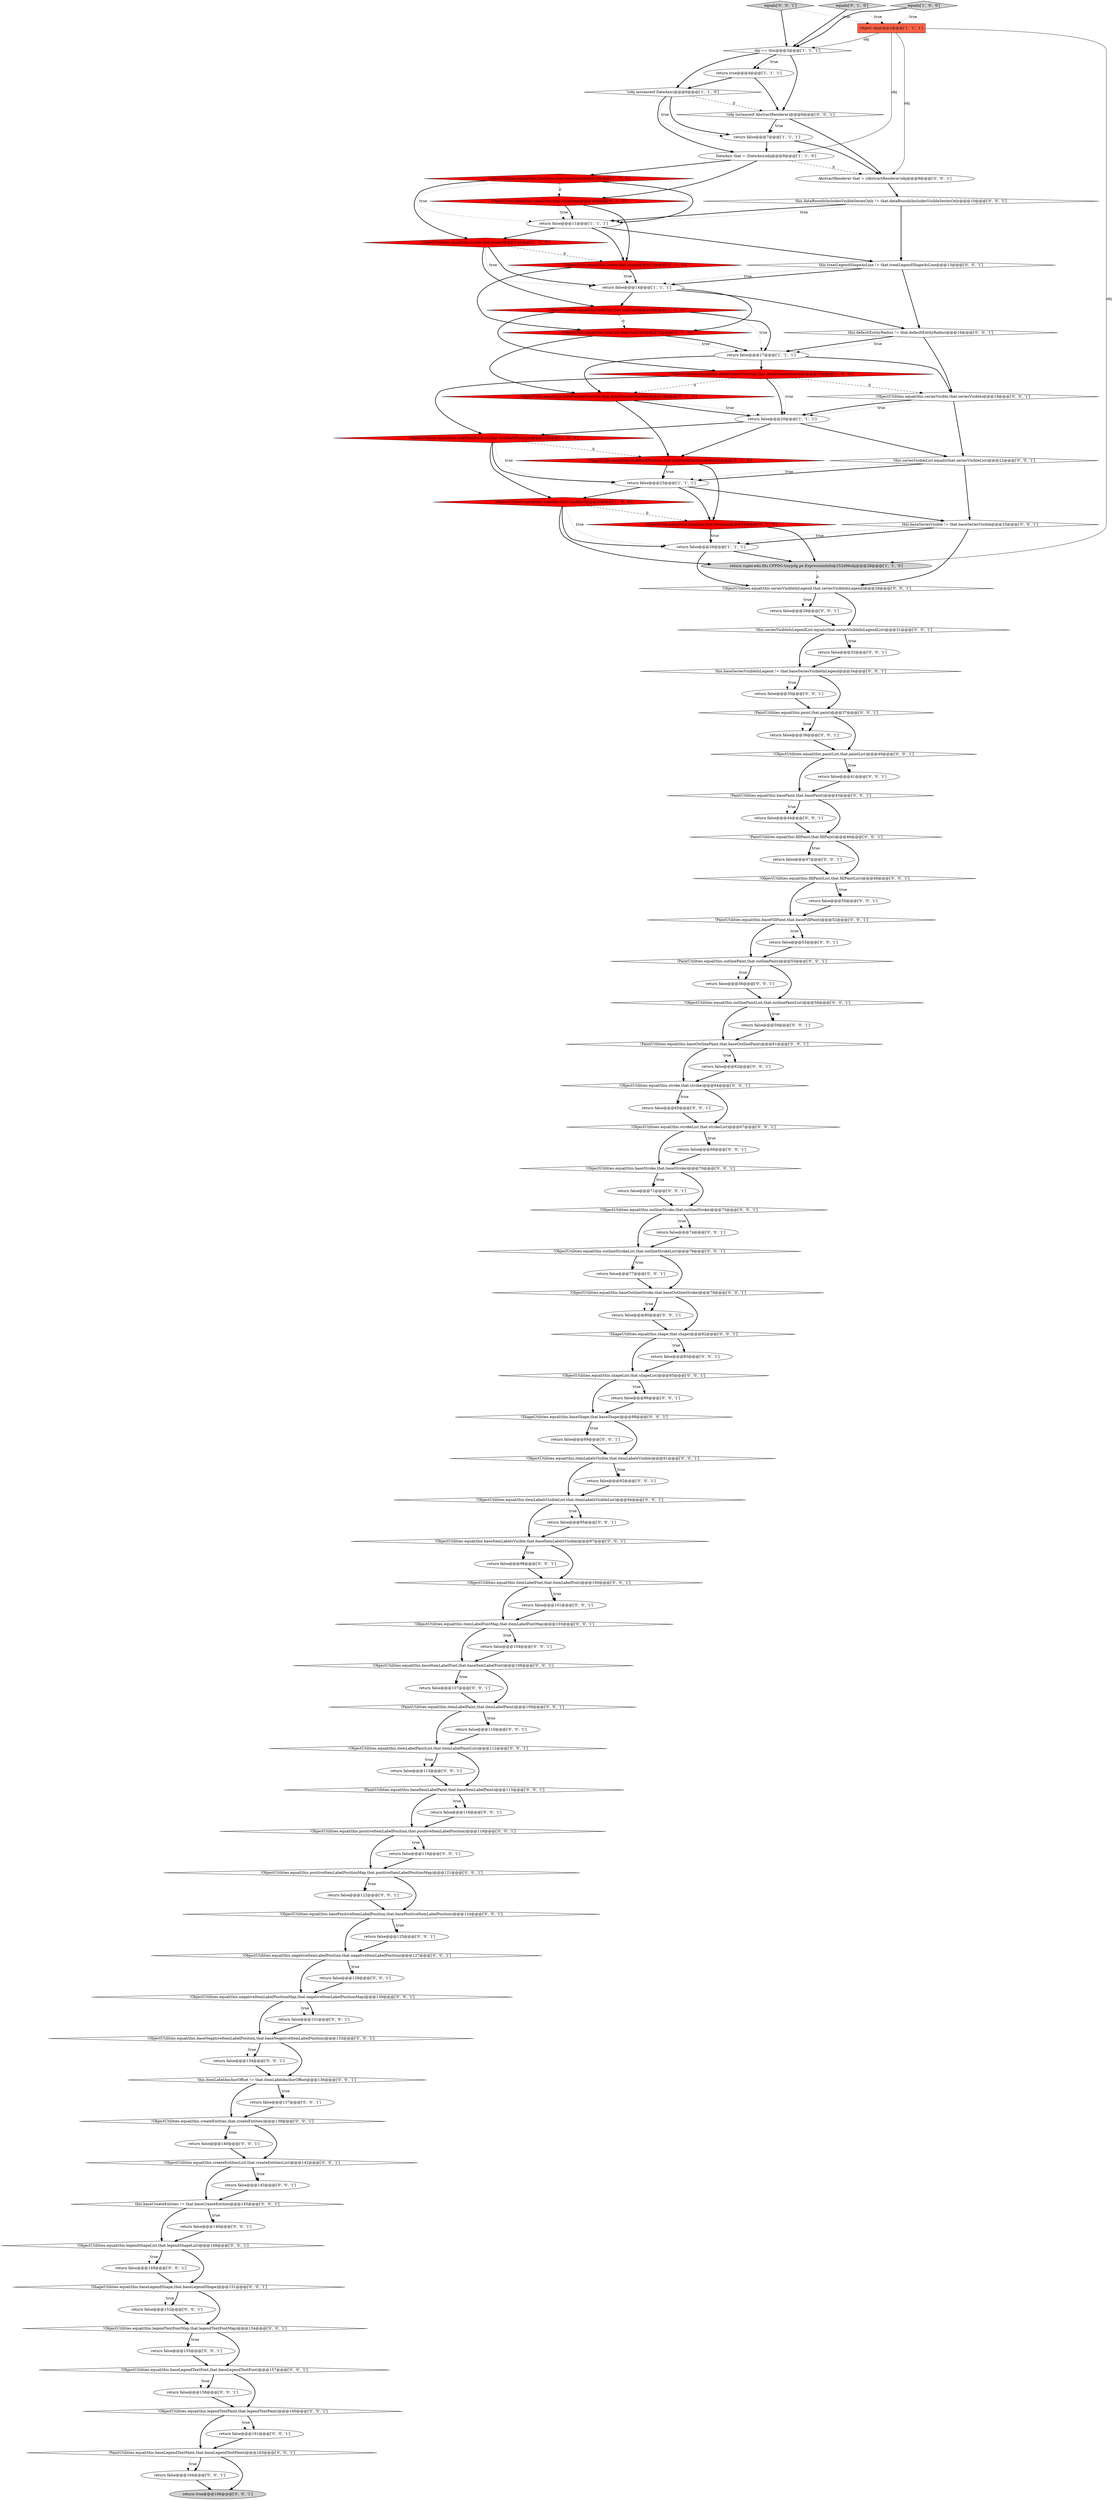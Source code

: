 digraph {
53 [style = filled, label = "return false@@@77@@@['0', '0', '1']", fillcolor = white, shape = ellipse image = "AAA0AAABBB3BBB"];
74 [style = filled, label = "!ObjectUtilities.equal(this.outlineStrokeList,that.outlineStrokeList)@@@76@@@['0', '0', '1']", fillcolor = white, shape = diamond image = "AAA0AAABBB3BBB"];
66 [style = filled, label = "return false@@@71@@@['0', '0', '1']", fillcolor = white, shape = ellipse image = "AAA0AAABBB3BBB"];
8 [style = filled, label = "!ObjectUtilities.equal(this.locale,that.locale)@@@13@@@['1', '0', '0']", fillcolor = red, shape = diamond image = "AAA1AAABBB1BBB"];
118 [style = filled, label = "return false@@@65@@@['0', '0', '1']", fillcolor = white, shape = ellipse image = "AAA0AAABBB3BBB"];
121 [style = filled, label = "!PaintUtilities.equal(this.baseItemLabelPaint,that.baseItemLabelPaint)@@@115@@@['0', '0', '1']", fillcolor = white, shape = diamond image = "AAA0AAABBB3BBB"];
116 [style = filled, label = "!ObjectUtilities.equal(this.itemLabelFont,that.itemLabelFont)@@@100@@@['0', '0', '1']", fillcolor = white, shape = diamond image = "AAA0AAABBB3BBB"];
19 [style = filled, label = "!(obj instanceof DateAxis)@@@6@@@['1', '1', '0']", fillcolor = white, shape = diamond image = "AAA0AAABBB1BBB"];
108 [style = filled, label = "return false@@@47@@@['0', '0', '1']", fillcolor = white, shape = ellipse image = "AAA0AAABBB3BBB"];
6 [style = filled, label = "return false@@@11@@@['1', '1', '1']", fillcolor = white, shape = ellipse image = "AAA0AAABBB1BBB"];
44 [style = filled, label = "!ObjectUtilities.equal(this.negativeItemLabelPosition,that.negativeItemLabelPosition)@@@127@@@['0', '0', '1']", fillcolor = white, shape = diamond image = "AAA0AAABBB3BBB"];
95 [style = filled, label = "!ObjectUtilities.equal(this.strokeList,that.strokeList)@@@67@@@['0', '0', '1']", fillcolor = white, shape = diamond image = "AAA0AAABBB3BBB"];
65 [style = filled, label = "!PaintUtilities.equal(this.baseFillPaint,that.baseFillPaint)@@@52@@@['0', '0', '1']", fillcolor = white, shape = diamond image = "AAA0AAABBB3BBB"];
25 [style = filled, label = "!ObjectUtils.equal(this.timeline,that.timeline)@@@25@@@['0', '1', '0']", fillcolor = red, shape = diamond image = "AAA1AAABBB2BBB"];
71 [style = filled, label = "!ObjectUtilities.equal(this.shapeList,that.shapeList)@@@85@@@['0', '0', '1']", fillcolor = white, shape = diamond image = "AAA0AAABBB3BBB"];
37 [style = filled, label = "!ObjectUtilities.equal(this.itemLabelsVisibleList,that.itemLabelsVisibleList)@@@94@@@['0', '0', '1']", fillcolor = white, shape = diamond image = "AAA0AAABBB3BBB"];
112 [style = filled, label = "return false@@@140@@@['0', '0', '1']", fillcolor = white, shape = ellipse image = "AAA0AAABBB3BBB"];
68 [style = filled, label = "this.baseCreateEntities != that.baseCreateEntities@@@145@@@['0', '0', '1']", fillcolor = white, shape = diamond image = "AAA0AAABBB3BBB"];
60 [style = filled, label = "this.itemLabelAnchorOffset != that.itemLabelAnchorOffset@@@136@@@['0', '0', '1']", fillcolor = white, shape = diamond image = "AAA0AAABBB3BBB"];
101 [style = filled, label = "return false@@@122@@@['0', '0', '1']", fillcolor = white, shape = ellipse image = "AAA0AAABBB3BBB"];
76 [style = filled, label = "return false@@@155@@@['0', '0', '1']", fillcolor = white, shape = ellipse image = "AAA0AAABBB3BBB"];
30 [style = filled, label = "!ObjectUtilities.equal(this.legendTextPaint,that.legendTextPaint)@@@160@@@['0', '0', '1']", fillcolor = white, shape = diamond image = "AAA0AAABBB3BBB"];
24 [style = filled, label = "!ObjectUtils.equal(this.dateFormatOverride,that.dateFormatOverride)@@@19@@@['0', '1', '0']", fillcolor = red, shape = diamond image = "AAA1AAABBB2BBB"];
13 [style = filled, label = "return false@@@26@@@['1', '1', '1']", fillcolor = white, shape = ellipse image = "AAA0AAABBB1BBB"];
48 [style = filled, label = "!PaintUtilities.equal(this.itemLabelPaint,that.itemLabelPaint)@@@109@@@['0', '0', '1']", fillcolor = white, shape = diamond image = "AAA0AAABBB3BBB"];
17 [style = filled, label = "!ObjectUtilities.equal(this.tickUnit,that.tickUnit)@@@16@@@['1', '0', '0']", fillcolor = red, shape = diamond image = "AAA1AAABBB1BBB"];
34 [style = filled, label = "return false@@@152@@@['0', '0', '1']", fillcolor = white, shape = ellipse image = "AAA0AAABBB3BBB"];
11 [style = filled, label = "!ObjectUtilities.equal(this.timeline,that.timeline)@@@25@@@['1', '0', '0']", fillcolor = red, shape = diamond image = "AAA1AAABBB1BBB"];
26 [style = filled, label = "!ObjectUtils.equal(this.timeZone,that.timeZone)@@@10@@@['0', '1', '0']", fillcolor = red, shape = diamond image = "AAA1AAABBB2BBB"];
86 [style = filled, label = "!ObjectUtilities.equal(this.outlinePaintList,that.outlinePaintList)@@@58@@@['0', '0', '1']", fillcolor = white, shape = diamond image = "AAA0AAABBB3BBB"];
18 [style = filled, label = "return false@@@17@@@['1', '1', '1']", fillcolor = white, shape = ellipse image = "AAA0AAABBB1BBB"];
49 [style = filled, label = "return false@@@134@@@['0', '0', '1']", fillcolor = white, shape = ellipse image = "AAA0AAABBB3BBB"];
88 [style = filled, label = "return false@@@56@@@['0', '0', '1']", fillcolor = white, shape = ellipse image = "AAA0AAABBB3BBB"];
55 [style = filled, label = "return false@@@164@@@['0', '0', '1']", fillcolor = white, shape = ellipse image = "AAA0AAABBB3BBB"];
124 [style = filled, label = "this.dataBoundsIncludesVisibleSeriesOnly != that.dataBoundsIncludesVisibleSeriesOnly@@@10@@@['0', '0', '1']", fillcolor = white, shape = diamond image = "AAA0AAABBB3BBB"];
94 [style = filled, label = "return false@@@146@@@['0', '0', '1']", fillcolor = white, shape = ellipse image = "AAA0AAABBB3BBB"];
73 [style = filled, label = "return false@@@95@@@['0', '0', '1']", fillcolor = white, shape = ellipse image = "AAA0AAABBB3BBB"];
84 [style = filled, label = "!ShapeUtilities.equal(this.baseLegendShape,that.baseLegendShape)@@@151@@@['0', '0', '1']", fillcolor = white, shape = diamond image = "AAA0AAABBB3BBB"];
10 [style = filled, label = "!ObjectUtilities.equal(this.tickMarkPosition,that.tickMarkPosition)@@@22@@@['1', '0', '0']", fillcolor = red, shape = diamond image = "AAA1AAABBB1BBB"];
12 [style = filled, label = "Object obj@@@2@@@['1', '1', '1']", fillcolor = tomato, shape = box image = "AAA0AAABBB1BBB"];
38 [style = filled, label = "return false@@@59@@@['0', '0', '1']", fillcolor = white, shape = ellipse image = "AAA0AAABBB3BBB"];
2 [style = filled, label = "return false@@@7@@@['1', '1', '1']", fillcolor = white, shape = ellipse image = "AAA0AAABBB1BBB"];
51 [style = filled, label = "return false@@@98@@@['0', '0', '1']", fillcolor = white, shape = ellipse image = "AAA0AAABBB3BBB"];
4 [style = filled, label = "return false@@@14@@@['1', '1', '1']", fillcolor = white, shape = ellipse image = "AAA0AAABBB1BBB"];
58 [style = filled, label = "!ObjectUtilities.equal(this.itemLabelFontMap,that.itemLabelFontMap)@@@103@@@['0', '0', '1']", fillcolor = white, shape = diamond image = "AAA0AAABBB3BBB"];
125 [style = filled, label = "!ObjectUtilities.equal(this.baseNegativeItemLabelPosition,that.baseNegativeItemLabelPosition)@@@133@@@['0', '0', '1']", fillcolor = white, shape = diamond image = "AAA0AAABBB3BBB"];
7 [style = filled, label = "DateAxis that = (DateAxis)obj@@@9@@@['1', '1', '0']", fillcolor = white, shape = ellipse image = "AAA0AAABBB1BBB"];
31 [style = filled, label = "return true@@@166@@@['0', '0', '1']", fillcolor = lightgray, shape = ellipse image = "AAA0AAABBB3BBB"];
22 [style = filled, label = "!ObjectUtils.equal(this.locale,that.locale)@@@13@@@['0', '1', '0']", fillcolor = red, shape = diamond image = "AAA1AAABBB2BBB"];
96 [style = filled, label = "return false@@@104@@@['0', '0', '1']", fillcolor = white, shape = ellipse image = "AAA0AAABBB3BBB"];
69 [style = filled, label = "return false@@@38@@@['0', '0', '1']", fillcolor = white, shape = ellipse image = "AAA0AAABBB3BBB"];
42 [style = filled, label = "return false@@@110@@@['0', '0', '1']", fillcolor = white, shape = ellipse image = "AAA0AAABBB3BBB"];
113 [style = filled, label = "AbstractRenderer that = (AbstractRenderer)obj@@@9@@@['0', '0', '1']", fillcolor = white, shape = ellipse image = "AAA0AAABBB3BBB"];
52 [style = filled, label = "this.baseSeriesVisible != that.baseSeriesVisible@@@25@@@['0', '0', '1']", fillcolor = white, shape = diamond image = "AAA0AAABBB3BBB"];
29 [style = filled, label = "return false@@@113@@@['0', '0', '1']", fillcolor = white, shape = ellipse image = "AAA0AAABBB3BBB"];
80 [style = filled, label = "!ShapeUtilities.equal(this.shape,that.shape)@@@82@@@['0', '0', '1']", fillcolor = white, shape = diamond image = "AAA0AAABBB3BBB"];
99 [style = filled, label = "!PaintUtilities.equal(this.baseLegendTextPaint,that.baseLegendTextPaint)@@@163@@@['0', '0', '1']", fillcolor = white, shape = diamond image = "AAA0AAABBB3BBB"];
54 [style = filled, label = "!PaintUtilities.equal(this.fillPaint,that.fillPaint)@@@46@@@['0', '0', '1']", fillcolor = white, shape = diamond image = "AAA0AAABBB3BBB"];
36 [style = filled, label = "!ObjectUtilities.equal(this.legendTextFontMap,that.legendTextFontMap)@@@154@@@['0', '0', '1']", fillcolor = white, shape = diamond image = "AAA0AAABBB3BBB"];
14 [style = filled, label = "return false@@@20@@@['1', '1', '1']", fillcolor = white, shape = ellipse image = "AAA0AAABBB1BBB"];
91 [style = filled, label = "!(obj instanceof AbstractRenderer)@@@6@@@['0', '0', '1']", fillcolor = white, shape = diamond image = "AAA0AAABBB3BBB"];
105 [style = filled, label = "!ObjectUtilities.equal(this.itemLabelsVisible,that.itemLabelsVisible)@@@91@@@['0', '0', '1']", fillcolor = white, shape = diamond image = "AAA0AAABBB3BBB"];
77 [style = filled, label = "!this.seriesVisibleInLegendList.equals(that.seriesVisibleInLegendList)@@@31@@@['0', '0', '1']", fillcolor = white, shape = diamond image = "AAA0AAABBB3BBB"];
5 [style = filled, label = "equals['1', '0', '0']", fillcolor = lightgray, shape = diamond image = "AAA0AAABBB1BBB"];
50 [style = filled, label = "return false@@@149@@@['0', '0', '1']", fillcolor = white, shape = ellipse image = "AAA0AAABBB3BBB"];
126 [style = filled, label = "return false@@@137@@@['0', '0', '1']", fillcolor = white, shape = ellipse image = "AAA0AAABBB3BBB"];
72 [style = filled, label = "return false@@@44@@@['0', '0', '1']", fillcolor = white, shape = ellipse image = "AAA0AAABBB3BBB"];
97 [style = filled, label = "!PaintUtilities.equal(this.paint,that.paint)@@@37@@@['0', '0', '1']", fillcolor = white, shape = diamond image = "AAA0AAABBB3BBB"];
98 [style = filled, label = "!ObjectUtilities.equal(this.createEntitiesList,that.createEntitiesList)@@@142@@@['0', '0', '1']", fillcolor = white, shape = diamond image = "AAA0AAABBB3BBB"];
61 [style = filled, label = "return false@@@89@@@['0', '0', '1']", fillcolor = white, shape = ellipse image = "AAA0AAABBB3BBB"];
21 [style = filled, label = "equals['0', '1', '0']", fillcolor = lightgray, shape = diamond image = "AAA0AAABBB2BBB"];
20 [style = filled, label = "!ObjectUtils.equal(this.tickUnit,that.tickUnit)@@@16@@@['0', '1', '0']", fillcolor = red, shape = diamond image = "AAA1AAABBB2BBB"];
78 [style = filled, label = "return false@@@35@@@['0', '0', '1']", fillcolor = white, shape = ellipse image = "AAA0AAABBB3BBB"];
122 [style = filled, label = "!ObjectUtilities.equal(this.itemLabelPaintList,that.itemLabelPaintList)@@@112@@@['0', '0', '1']", fillcolor = white, shape = diamond image = "AAA0AAABBB3BBB"];
87 [style = filled, label = "!ObjectUtilities.equal(this.paintList,that.paintList)@@@40@@@['0', '0', '1']", fillcolor = white, shape = diamond image = "AAA0AAABBB3BBB"];
28 [style = filled, label = "return false@@@158@@@['0', '0', '1']", fillcolor = white, shape = ellipse image = "AAA0AAABBB3BBB"];
93 [style = filled, label = "!ObjectUtilities.equal(this.negativeItemLabelPositionMap,that.negativeItemLabelPositionMap)@@@130@@@['0', '0', '1']", fillcolor = white, shape = diamond image = "AAA0AAABBB3BBB"];
123 [style = filled, label = "!ObjectUtilities.equal(this.baseLegendTextFont,that.baseLegendTextFont)@@@157@@@['0', '0', '1']", fillcolor = white, shape = diamond image = "AAA0AAABBB3BBB"];
0 [style = filled, label = "!ObjectUtilities.equal(this.timeZone,that.timeZone)@@@10@@@['1', '0', '0']", fillcolor = red, shape = diamond image = "AAA1AAABBB1BBB"];
57 [style = filled, label = "return false@@@41@@@['0', '0', '1']", fillcolor = white, shape = ellipse image = "AAA0AAABBB3BBB"];
15 [style = filled, label = "obj == this@@@3@@@['1', '1', '1']", fillcolor = white, shape = diamond image = "AAA0AAABBB1BBB"];
81 [style = filled, label = "return false@@@68@@@['0', '0', '1']", fillcolor = white, shape = ellipse image = "AAA0AAABBB3BBB"];
115 [style = filled, label = "!PaintUtilities.equal(this.outlinePaint,that.outlinePaint)@@@55@@@['0', '0', '1']", fillcolor = white, shape = diamond image = "AAA0AAABBB3BBB"];
70 [style = filled, label = "!ObjectUtilities.equal(this.positiveItemLabelPosition,that.positiveItemLabelPosition)@@@118@@@['0', '0', '1']", fillcolor = white, shape = diamond image = "AAA0AAABBB3BBB"];
62 [style = filled, label = "return false@@@128@@@['0', '0', '1']", fillcolor = white, shape = ellipse image = "AAA0AAABBB3BBB"];
89 [style = filled, label = "!PaintUtilities.equal(this.baseOutlinePaint,that.baseOutlinePaint)@@@61@@@['0', '0', '1']", fillcolor = white, shape = diamond image = "AAA0AAABBB3BBB"];
9 [style = filled, label = "!ObjectUtilities.equal(this.dateFormatOverride,that.dateFormatOverride)@@@19@@@['1', '0', '0']", fillcolor = red, shape = diamond image = "AAA1AAABBB1BBB"];
117 [style = filled, label = "this.treatLegendShapeAsLine != that.treatLegendShapeAsLine@@@13@@@['0', '0', '1']", fillcolor = white, shape = diamond image = "AAA0AAABBB3BBB"];
79 [style = filled, label = "!ObjectUtilities.equal(this.outlineStroke,that.outlineStroke)@@@73@@@['0', '0', '1']", fillcolor = white, shape = diamond image = "AAA0AAABBB3BBB"];
35 [style = filled, label = "return false@@@32@@@['0', '0', '1']", fillcolor = white, shape = ellipse image = "AAA0AAABBB3BBB"];
64 [style = filled, label = "return false@@@107@@@['0', '0', '1']", fillcolor = white, shape = ellipse image = "AAA0AAABBB3BBB"];
90 [style = filled, label = "!ObjectUtilities.equal(this.basePositiveItemLabelPosition,that.basePositiveItemLabelPosition)@@@124@@@['0', '0', '1']", fillcolor = white, shape = diamond image = "AAA0AAABBB3BBB"];
45 [style = filled, label = "return false@@@86@@@['0', '0', '1']", fillcolor = white, shape = ellipse image = "AAA0AAABBB3BBB"];
85 [style = filled, label = "return false@@@80@@@['0', '0', '1']", fillcolor = white, shape = ellipse image = "AAA0AAABBB3BBB"];
111 [style = filled, label = "!ObjectUtilities.equal(this.baseItemLabelsVisible,that.baseItemLabelsVisible)@@@97@@@['0', '0', '1']", fillcolor = white, shape = diamond image = "AAA0AAABBB3BBB"];
40 [style = filled, label = "!ObjectUtilities.equal(this.stroke,that.stroke)@@@64@@@['0', '0', '1']", fillcolor = white, shape = diamond image = "AAA0AAABBB3BBB"];
39 [style = filled, label = "!ObjectUtilities.equal(this.legendShapeList,that.legendShapeList)@@@148@@@['0', '0', '1']", fillcolor = white, shape = diamond image = "AAA0AAABBB3BBB"];
106 [style = filled, label = "!ObjectUtilities.equal(this.baseStroke,that.baseStroke)@@@70@@@['0', '0', '1']", fillcolor = white, shape = diamond image = "AAA0AAABBB3BBB"];
109 [style = filled, label = "return false@@@29@@@['0', '0', '1']", fillcolor = white, shape = ellipse image = "AAA0AAABBB3BBB"];
56 [style = filled, label = "return false@@@92@@@['0', '0', '1']", fillcolor = white, shape = ellipse image = "AAA0AAABBB3BBB"];
128 [style = filled, label = "return false@@@161@@@['0', '0', '1']", fillcolor = white, shape = ellipse image = "AAA0AAABBB3BBB"];
127 [style = filled, label = "!ObjectUtilities.equal(this.baseOutlineStroke,that.baseOutlineStroke)@@@79@@@['0', '0', '1']", fillcolor = white, shape = diamond image = "AAA0AAABBB3BBB"];
1 [style = filled, label = "return false@@@23@@@['1', '1', '1']", fillcolor = white, shape = ellipse image = "AAA0AAABBB1BBB"];
83 [style = filled, label = "return false@@@116@@@['0', '0', '1']", fillcolor = white, shape = ellipse image = "AAA0AAABBB3BBB"];
16 [style = filled, label = "return true@@@4@@@['1', '1', '1']", fillcolor = white, shape = ellipse image = "AAA0AAABBB1BBB"];
100 [style = filled, label = "!ObjectUtilities.equal(this.positiveItemLabelPositionMap,that.positiveItemLabelPositionMap)@@@121@@@['0', '0', '1']", fillcolor = white, shape = diamond image = "AAA0AAABBB3BBB"];
120 [style = filled, label = "return false@@@53@@@['0', '0', '1']", fillcolor = white, shape = ellipse image = "AAA0AAABBB3BBB"];
46 [style = filled, label = "!ObjectUtilities.equal(this.fillPaintList,that.fillPaintList)@@@49@@@['0', '0', '1']", fillcolor = white, shape = diamond image = "AAA0AAABBB3BBB"];
104 [style = filled, label = "!ShapeUtilities.equal(this.baseShape,that.baseShape)@@@88@@@['0', '0', '1']", fillcolor = white, shape = diamond image = "AAA0AAABBB3BBB"];
3 [style = filled, label = "return super.edu.fdu.CPPDG.tinypdg.pe.ExpressionInfo@252d96obj@@@28@@@['1', '1', '0']", fillcolor = lightgray, shape = ellipse image = "AAA0AAABBB1BBB"];
41 [style = filled, label = "return false@@@125@@@['0', '0', '1']", fillcolor = white, shape = ellipse image = "AAA0AAABBB3BBB"];
59 [style = filled, label = "!this.seriesVisibleList.equals(that.seriesVisibleList)@@@22@@@['0', '0', '1']", fillcolor = white, shape = diamond image = "AAA0AAABBB3BBB"];
107 [style = filled, label = "return false@@@50@@@['0', '0', '1']", fillcolor = white, shape = ellipse image = "AAA0AAABBB3BBB"];
67 [style = filled, label = "!ObjectUtilities.equal(this.seriesVisibleInLegend,that.seriesVisibleInLegend)@@@28@@@['0', '0', '1']", fillcolor = white, shape = diamond image = "AAA0AAABBB3BBB"];
110 [style = filled, label = "return false@@@119@@@['0', '0', '1']", fillcolor = white, shape = ellipse image = "AAA0AAABBB3BBB"];
47 [style = filled, label = "return false@@@83@@@['0', '0', '1']", fillcolor = white, shape = ellipse image = "AAA0AAABBB3BBB"];
33 [style = filled, label = "!ObjectUtilities.equal(this.seriesVisible,that.seriesVisible)@@@19@@@['0', '0', '1']", fillcolor = white, shape = diamond image = "AAA0AAABBB3BBB"];
23 [style = filled, label = "!ObjectUtils.equal(this.tickMarkPosition,that.tickMarkPosition)@@@22@@@['0', '1', '0']", fillcolor = red, shape = diamond image = "AAA1AAABBB2BBB"];
114 [style = filled, label = "equals['0', '0', '1']", fillcolor = lightgray, shape = diamond image = "AAA0AAABBB3BBB"];
75 [style = filled, label = "this.defaultEntityRadius != that.defaultEntityRadius@@@16@@@['0', '0', '1']", fillcolor = white, shape = diamond image = "AAA0AAABBB3BBB"];
27 [style = filled, label = "this.baseSeriesVisibleInLegend != that.baseSeriesVisibleInLegend@@@34@@@['0', '0', '1']", fillcolor = white, shape = diamond image = "AAA0AAABBB3BBB"];
82 [style = filled, label = "return false@@@62@@@['0', '0', '1']", fillcolor = white, shape = ellipse image = "AAA0AAABBB3BBB"];
43 [style = filled, label = "return false@@@143@@@['0', '0', '1']", fillcolor = white, shape = ellipse image = "AAA0AAABBB3BBB"];
103 [style = filled, label = "!ObjectUtilities.equal(this.baseItemLabelFont,that.baseItemLabelFont)@@@106@@@['0', '0', '1']", fillcolor = white, shape = diamond image = "AAA0AAABBB3BBB"];
92 [style = filled, label = "return false@@@74@@@['0', '0', '1']", fillcolor = white, shape = ellipse image = "AAA0AAABBB3BBB"];
63 [style = filled, label = "!PaintUtilities.equal(this.basePaint,that.basePaint)@@@43@@@['0', '0', '1']", fillcolor = white, shape = diamond image = "AAA0AAABBB3BBB"];
102 [style = filled, label = "return false@@@131@@@['0', '0', '1']", fillcolor = white, shape = ellipse image = "AAA0AAABBB3BBB"];
32 [style = filled, label = "return false@@@101@@@['0', '0', '1']", fillcolor = white, shape = ellipse image = "AAA0AAABBB3BBB"];
119 [style = filled, label = "!ObjectUtilities.equal(this.createEntities,that.createEntities)@@@139@@@['0', '0', '1']", fillcolor = white, shape = diamond image = "AAA0AAABBB3BBB"];
111->51 [style = dotted, label="true"];
21->12 [style = dotted, label="true"];
63->72 [style = bold, label=""];
6->117 [style = bold, label=""];
88->86 [style = bold, label=""];
128->99 [style = bold, label=""];
51->116 [style = bold, label=""];
6->22 [style = bold, label=""];
12->15 [style = solid, label="obj"];
21->15 [style = bold, label=""];
17->9 [style = bold, label=""];
127->85 [style = bold, label=""];
99->55 [style = bold, label=""];
119->112 [style = dotted, label="true"];
5->15 [style = bold, label=""];
36->123 [style = bold, label=""];
7->113 [style = dashed, label="0"];
5->12 [style = dotted, label="true"];
33->14 [style = dotted, label="true"];
9->10 [style = bold, label=""];
52->13 [style = bold, label=""];
0->6 [style = dotted, label="true"];
122->121 [style = bold, label=""];
8->4 [style = dotted, label="true"];
115->86 [style = bold, label=""];
79->92 [style = bold, label=""];
26->22 [style = bold, label=""];
48->122 [style = bold, label=""];
68->94 [style = dotted, label="true"];
7->26 [style = bold, label=""];
22->4 [style = bold, label=""];
4->75 [style = bold, label=""];
39->84 [style = bold, label=""];
16->91 [style = bold, label=""];
75->18 [style = dotted, label="true"];
74->53 [style = dotted, label="true"];
77->27 [style = bold, label=""];
113->124 [style = bold, label=""];
57->63 [style = bold, label=""];
91->2 [style = dotted, label="true"];
17->20 [style = dashed, label="0"];
27->78 [style = bold, label=""];
119->112 [style = bold, label=""];
84->34 [style = bold, label=""];
52->67 [style = bold, label=""];
104->105 [style = bold, label=""];
121->70 [style = bold, label=""];
11->13 [style = bold, label=""];
59->1 [style = bold, label=""];
115->88 [style = bold, label=""];
0->8 [style = bold, label=""];
9->14 [style = bold, label=""];
20->18 [style = dotted, label="true"];
54->108 [style = dotted, label="true"];
120->115 [style = bold, label=""];
119->98 [style = bold, label=""];
98->68 [style = bold, label=""];
90->41 [style = dotted, label="true"];
124->6 [style = dotted, label="true"];
10->1 [style = dotted, label="true"];
8->4 [style = bold, label=""];
122->29 [style = bold, label=""];
125->49 [style = bold, label=""];
55->31 [style = bold, label=""];
95->81 [style = dotted, label="true"];
123->28 [style = bold, label=""];
95->106 [style = bold, label=""];
39->50 [style = bold, label=""];
10->11 [style = bold, label=""];
23->25 [style = bold, label=""];
53->127 [style = bold, label=""];
98->43 [style = dotted, label="true"];
117->4 [style = bold, label=""];
78->97 [style = bold, label=""];
80->47 [style = bold, label=""];
110->100 [style = bold, label=""];
69->87 [style = bold, label=""];
99->31 [style = bold, label=""];
68->39 [style = bold, label=""];
98->43 [style = bold, label=""];
28->30 [style = bold, label=""];
75->18 [style = bold, label=""];
127->85 [style = dotted, label="true"];
44->62 [style = dotted, label="true"];
63->54 [style = bold, label=""];
54->108 [style = bold, label=""];
54->46 [style = bold, label=""];
71->45 [style = bold, label=""];
27->78 [style = dotted, label="true"];
106->66 [style = dotted, label="true"];
25->3 [style = bold, label=""];
74->127 [style = bold, label=""];
14->10 [style = bold, label=""];
3->67 [style = dashed, label="0"];
7->0 [style = bold, label=""];
19->2 [style = bold, label=""];
11->13 [style = dotted, label="true"];
15->16 [style = dotted, label="true"];
16->19 [style = bold, label=""];
26->6 [style = bold, label=""];
42->122 [style = bold, label=""];
105->56 [style = dotted, label="true"];
124->117 [style = bold, label=""];
1->11 [style = bold, label=""];
37->73 [style = bold, label=""];
87->63 [style = bold, label=""];
118->95 [style = bold, label=""];
8->17 [style = bold, label=""];
20->18 [style = bold, label=""];
86->89 [style = bold, label=""];
23->1 [style = dotted, label="true"];
40->95 [style = bold, label=""];
37->73 [style = dotted, label="true"];
91->2 [style = bold, label=""];
22->20 [style = bold, label=""];
122->29 [style = dotted, label="true"];
62->93 [style = bold, label=""];
77->35 [style = dotted, label="true"];
32->58 [style = bold, label=""];
34->36 [style = bold, label=""];
18->9 [style = bold, label=""];
60->126 [style = dotted, label="true"];
30->99 [style = bold, label=""];
116->32 [style = dotted, label="true"];
26->6 [style = dotted, label="true"];
2->113 [style = bold, label=""];
10->1 [style = bold, label=""];
22->4 [style = dotted, label="true"];
117->75 [style = bold, label=""];
93->102 [style = bold, label=""];
58->96 [style = bold, label=""];
85->80 [style = bold, label=""];
71->45 [style = dotted, label="true"];
92->74 [style = bold, label=""];
59->1 [style = dotted, label="true"];
77->35 [style = bold, label=""];
102->125 [style = bold, label=""];
12->7 [style = solid, label="obj"];
117->4 [style = dotted, label="true"];
86->38 [style = dotted, label="true"];
18->24 [style = bold, label=""];
67->77 [style = bold, label=""];
4->17 [style = bold, label=""];
44->62 [style = bold, label=""];
114->12 [style = dotted, label="true"];
17->18 [style = dotted, label="true"];
1->52 [style = bold, label=""];
39->50 [style = dotted, label="true"];
27->97 [style = bold, label=""];
101->90 [style = bold, label=""];
125->60 [style = bold, label=""];
80->47 [style = dotted, label="true"];
105->56 [style = bold, label=""];
106->79 [style = bold, label=""];
18->33 [style = bold, label=""];
91->113 [style = bold, label=""];
107->65 [style = bold, label=""];
40->118 [style = dotted, label="true"];
56->37 [style = bold, label=""];
125->49 [style = dotted, label="true"];
99->55 [style = dotted, label="true"];
0->26 [style = dashed, label="0"];
65->120 [style = bold, label=""];
111->51 [style = bold, label=""];
115->88 [style = dotted, label="true"];
25->13 [style = dotted, label="true"];
15->91 [style = bold, label=""];
123->28 [style = dotted, label="true"];
15->19 [style = bold, label=""];
83->70 [style = bold, label=""];
65->120 [style = dotted, label="true"];
86->38 [style = bold, label=""];
93->102 [style = dotted, label="true"];
19->91 [style = dashed, label="0"];
108->46 [style = bold, label=""];
81->106 [style = bold, label=""];
121->83 [style = bold, label=""];
100->90 [style = bold, label=""];
76->123 [style = bold, label=""];
8->22 [style = dashed, label="0"];
68->94 [style = bold, label=""];
87->57 [style = dotted, label="true"];
70->100 [style = bold, label=""];
14->23 [style = bold, label=""];
11->3 [style = bold, label=""];
71->104 [style = bold, label=""];
33->59 [style = bold, label=""];
73->111 [style = bold, label=""];
70->110 [style = bold, label=""];
49->60 [style = bold, label=""];
4->20 [style = bold, label=""];
12->3 [style = solid, label="obj"];
52->13 [style = dotted, label="true"];
50->84 [style = bold, label=""];
11->25 [style = dashed, label="0"];
105->37 [style = bold, label=""];
75->33 [style = bold, label=""];
70->110 [style = dotted, label="true"];
114->15 [style = bold, label=""];
100->101 [style = dotted, label="true"];
89->82 [style = bold, label=""];
46->107 [style = dotted, label="true"];
82->40 [style = bold, label=""];
100->101 [style = bold, label=""];
96->103 [style = bold, label=""];
58->96 [style = dotted, label="true"];
1->25 [style = bold, label=""];
60->119 [style = bold, label=""];
10->23 [style = dashed, label="0"];
109->77 [style = bold, label=""];
24->23 [style = bold, label=""];
89->82 [style = dotted, label="true"];
104->61 [style = dotted, label="true"];
33->14 [style = bold, label=""];
95->81 [style = bold, label=""];
12->113 [style = solid, label="obj"];
36->76 [style = dotted, label="true"];
79->92 [style = dotted, label="true"];
35->27 [style = bold, label=""];
64->48 [style = bold, label=""];
44->93 [style = bold, label=""];
24->14 [style = dotted, label="true"];
61->105 [style = bold, label=""];
93->125 [style = bold, label=""];
94->39 [style = bold, label=""];
116->58 [style = bold, label=""];
97->69 [style = bold, label=""];
0->6 [style = bold, label=""];
25->13 [style = bold, label=""];
19->2 [style = dotted, label="true"];
97->87 [style = bold, label=""];
40->118 [style = bold, label=""];
48->42 [style = dotted, label="true"];
38->89 [style = bold, label=""];
97->69 [style = dotted, label="true"];
124->6 [style = bold, label=""];
65->115 [style = bold, label=""];
106->66 [style = bold, label=""];
80->71 [style = bold, label=""];
112->98 [style = bold, label=""];
59->52 [style = bold, label=""];
30->128 [style = bold, label=""];
43->68 [style = bold, label=""];
72->54 [style = bold, label=""];
87->57 [style = bold, label=""];
29->121 [style = bold, label=""];
111->116 [style = bold, label=""];
15->16 [style = bold, label=""];
48->42 [style = bold, label=""];
123->30 [style = bold, label=""];
9->14 [style = dotted, label="true"];
67->109 [style = bold, label=""];
74->53 [style = bold, label=""];
13->67 [style = bold, label=""];
24->14 [style = bold, label=""];
47->71 [style = bold, label=""];
67->109 [style = dotted, label="true"];
9->33 [style = dashed, label="0"];
36->76 [style = bold, label=""];
63->72 [style = dotted, label="true"];
89->40 [style = bold, label=""];
37->111 [style = bold, label=""];
103->64 [style = dotted, label="true"];
13->3 [style = bold, label=""];
46->107 [style = bold, label=""];
90->44 [style = bold, label=""];
6->8 [style = bold, label=""];
60->126 [style = bold, label=""];
79->74 [style = bold, label=""];
116->32 [style = bold, label=""];
23->1 [style = bold, label=""];
126->119 [style = bold, label=""];
30->128 [style = dotted, label="true"];
103->64 [style = bold, label=""];
14->59 [style = bold, label=""];
2->7 [style = bold, label=""];
45->104 [style = bold, label=""];
58->103 [style = bold, label=""];
103->48 [style = bold, label=""];
20->24 [style = bold, label=""];
46->65 [style = bold, label=""];
90->41 [style = bold, label=""];
84->36 [style = bold, label=""];
127->80 [style = bold, label=""];
19->7 [style = bold, label=""];
41->44 [style = bold, label=""];
9->24 [style = dashed, label="0"];
17->18 [style = bold, label=""];
104->61 [style = bold, label=""];
66->79 [style = bold, label=""];
121->83 [style = dotted, label="true"];
84->34 [style = dotted, label="true"];
}
